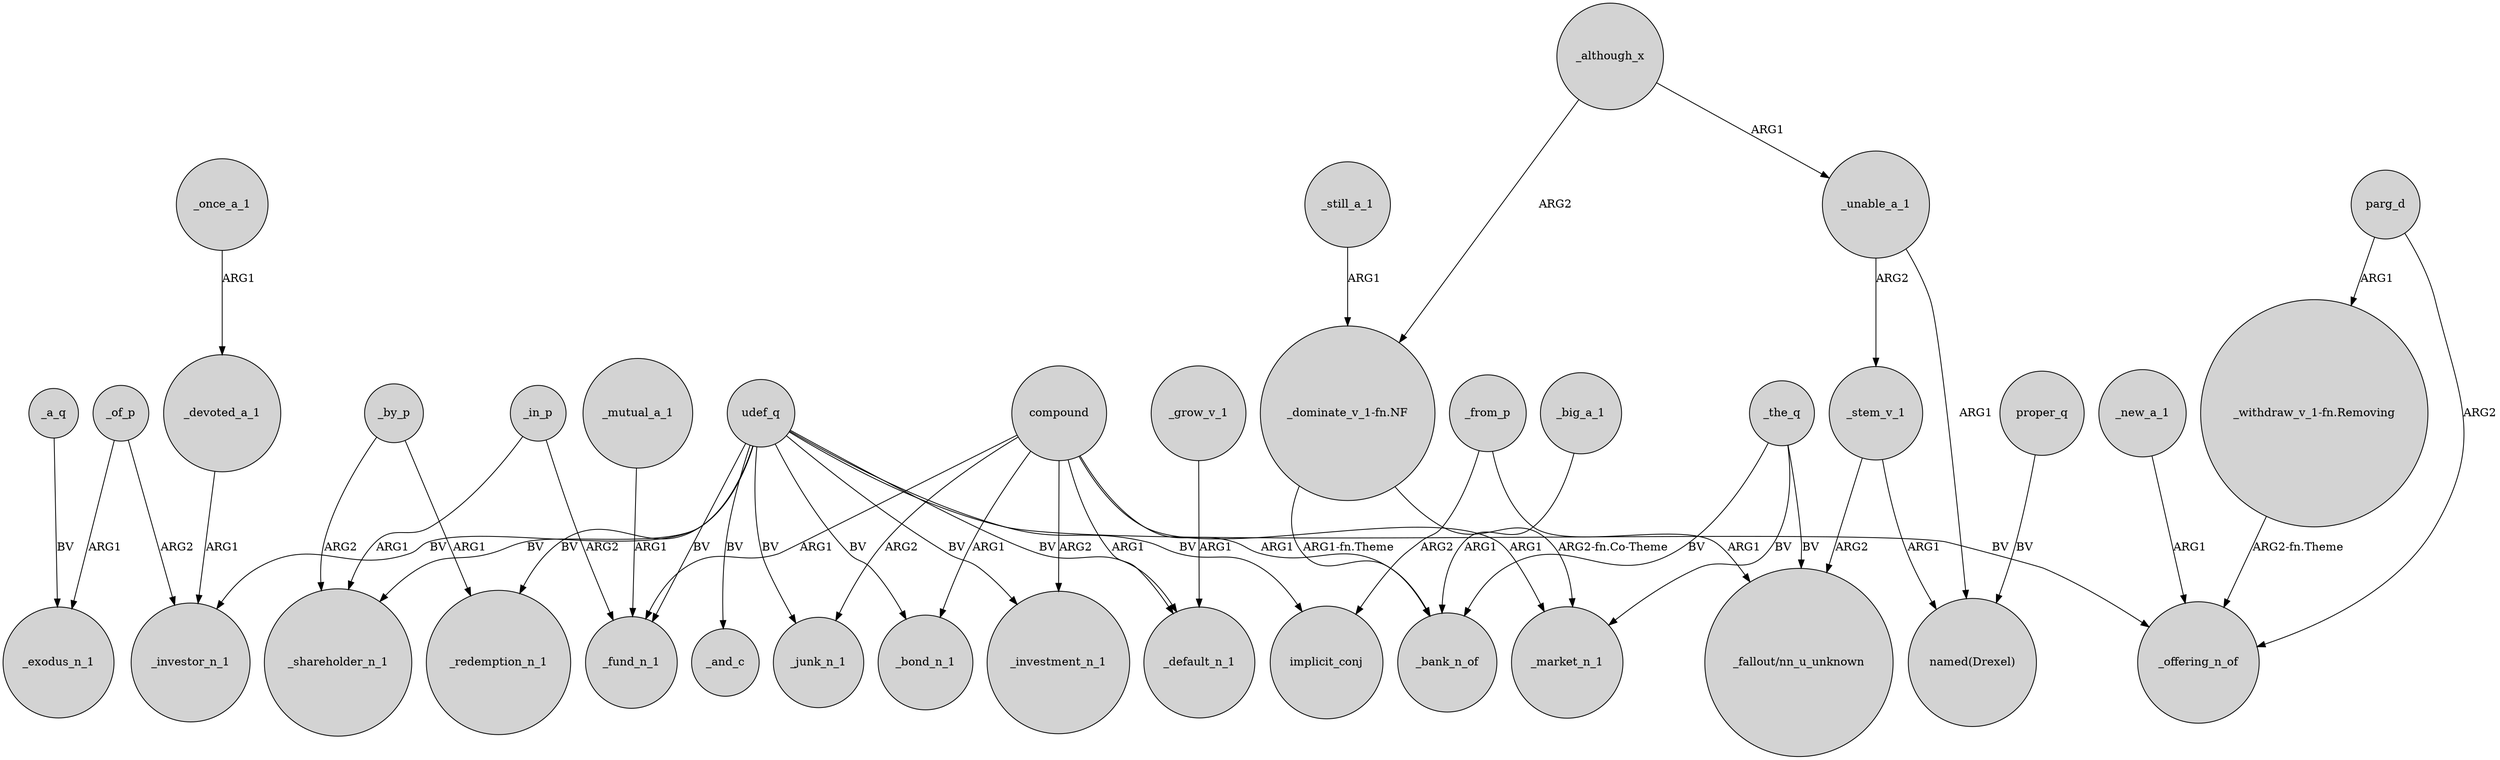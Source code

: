 digraph {
	node [shape=circle style=filled]
	_of_p -> _exodus_n_1 [label=ARG1]
	_once_a_1 -> _devoted_a_1 [label=ARG1]
	_stem_v_1 -> "_fallout/nn_u_unknown" [label=ARG2]
	_by_p -> _shareholder_n_1 [label=ARG2]
	udef_q -> _investor_n_1 [label=BV]
	_mutual_a_1 -> _fund_n_1 [label=ARG1]
	"_dominate_v_1-fn.NF" -> _market_n_1 [label="ARG2-fn.Co-Theme"]
	_big_a_1 -> _bank_n_of [label=ARG1]
	proper_q -> "named(Drexel)" [label=BV]
	"_dominate_v_1-fn.NF" -> _bank_n_of [label="ARG1-fn.Theme"]
	_in_p -> _shareholder_n_1 [label=ARG1]
	compound -> _bank_n_of [label=ARG1]
	compound -> _bond_n_1 [label=ARG1]
	_unable_a_1 -> _stem_v_1 [label=ARG2]
	compound -> _investment_n_1 [label=ARG2]
	_still_a_1 -> "_dominate_v_1-fn.NF" [label=ARG1]
	udef_q -> _default_n_1 [label=BV]
	compound -> _junk_n_1 [label=ARG2]
	udef_q -> implicit_conj [label=BV]
	_stem_v_1 -> "named(Drexel)" [label=ARG1]
	_new_a_1 -> _offering_n_of [label=ARG1]
	udef_q -> _shareholder_n_1 [label=BV]
	_from_p -> "_fallout/nn_u_unknown" [label=ARG1]
	_the_q -> "_fallout/nn_u_unknown" [label=BV]
	parg_d -> _offering_n_of [label=ARG2]
	udef_q -> _junk_n_1 [label=BV]
	_of_p -> _investor_n_1 [label=ARG2]
	_in_p -> _fund_n_1 [label=ARG2]
	udef_q -> _bond_n_1 [label=BV]
	_the_q -> _bank_n_of [label=BV]
	_although_x -> "_dominate_v_1-fn.NF" [label=ARG2]
	udef_q -> _offering_n_of [label=BV]
	_unable_a_1 -> "named(Drexel)" [label=ARG1]
	compound -> _default_n_1 [label=ARG1]
	udef_q -> _redemption_n_1 [label=BV]
	_from_p -> implicit_conj [label=ARG2]
	_by_p -> _redemption_n_1 [label=ARG1]
	udef_q -> _fund_n_1 [label=BV]
	_a_q -> _exodus_n_1 [label=BV]
	udef_q -> _investment_n_1 [label=BV]
	compound -> _market_n_1 [label=ARG1]
	"_withdraw_v_1-fn.Removing" -> _offering_n_of [label="ARG2-fn.Theme"]
	_the_q -> _market_n_1 [label=BV]
	_grow_v_1 -> _default_n_1 [label=ARG1]
	udef_q -> _and_c [label=BV]
	_devoted_a_1 -> _investor_n_1 [label=ARG1]
	parg_d -> "_withdraw_v_1-fn.Removing" [label=ARG1]
	_although_x -> _unable_a_1 [label=ARG1]
	compound -> _fund_n_1 [label=ARG1]
}
